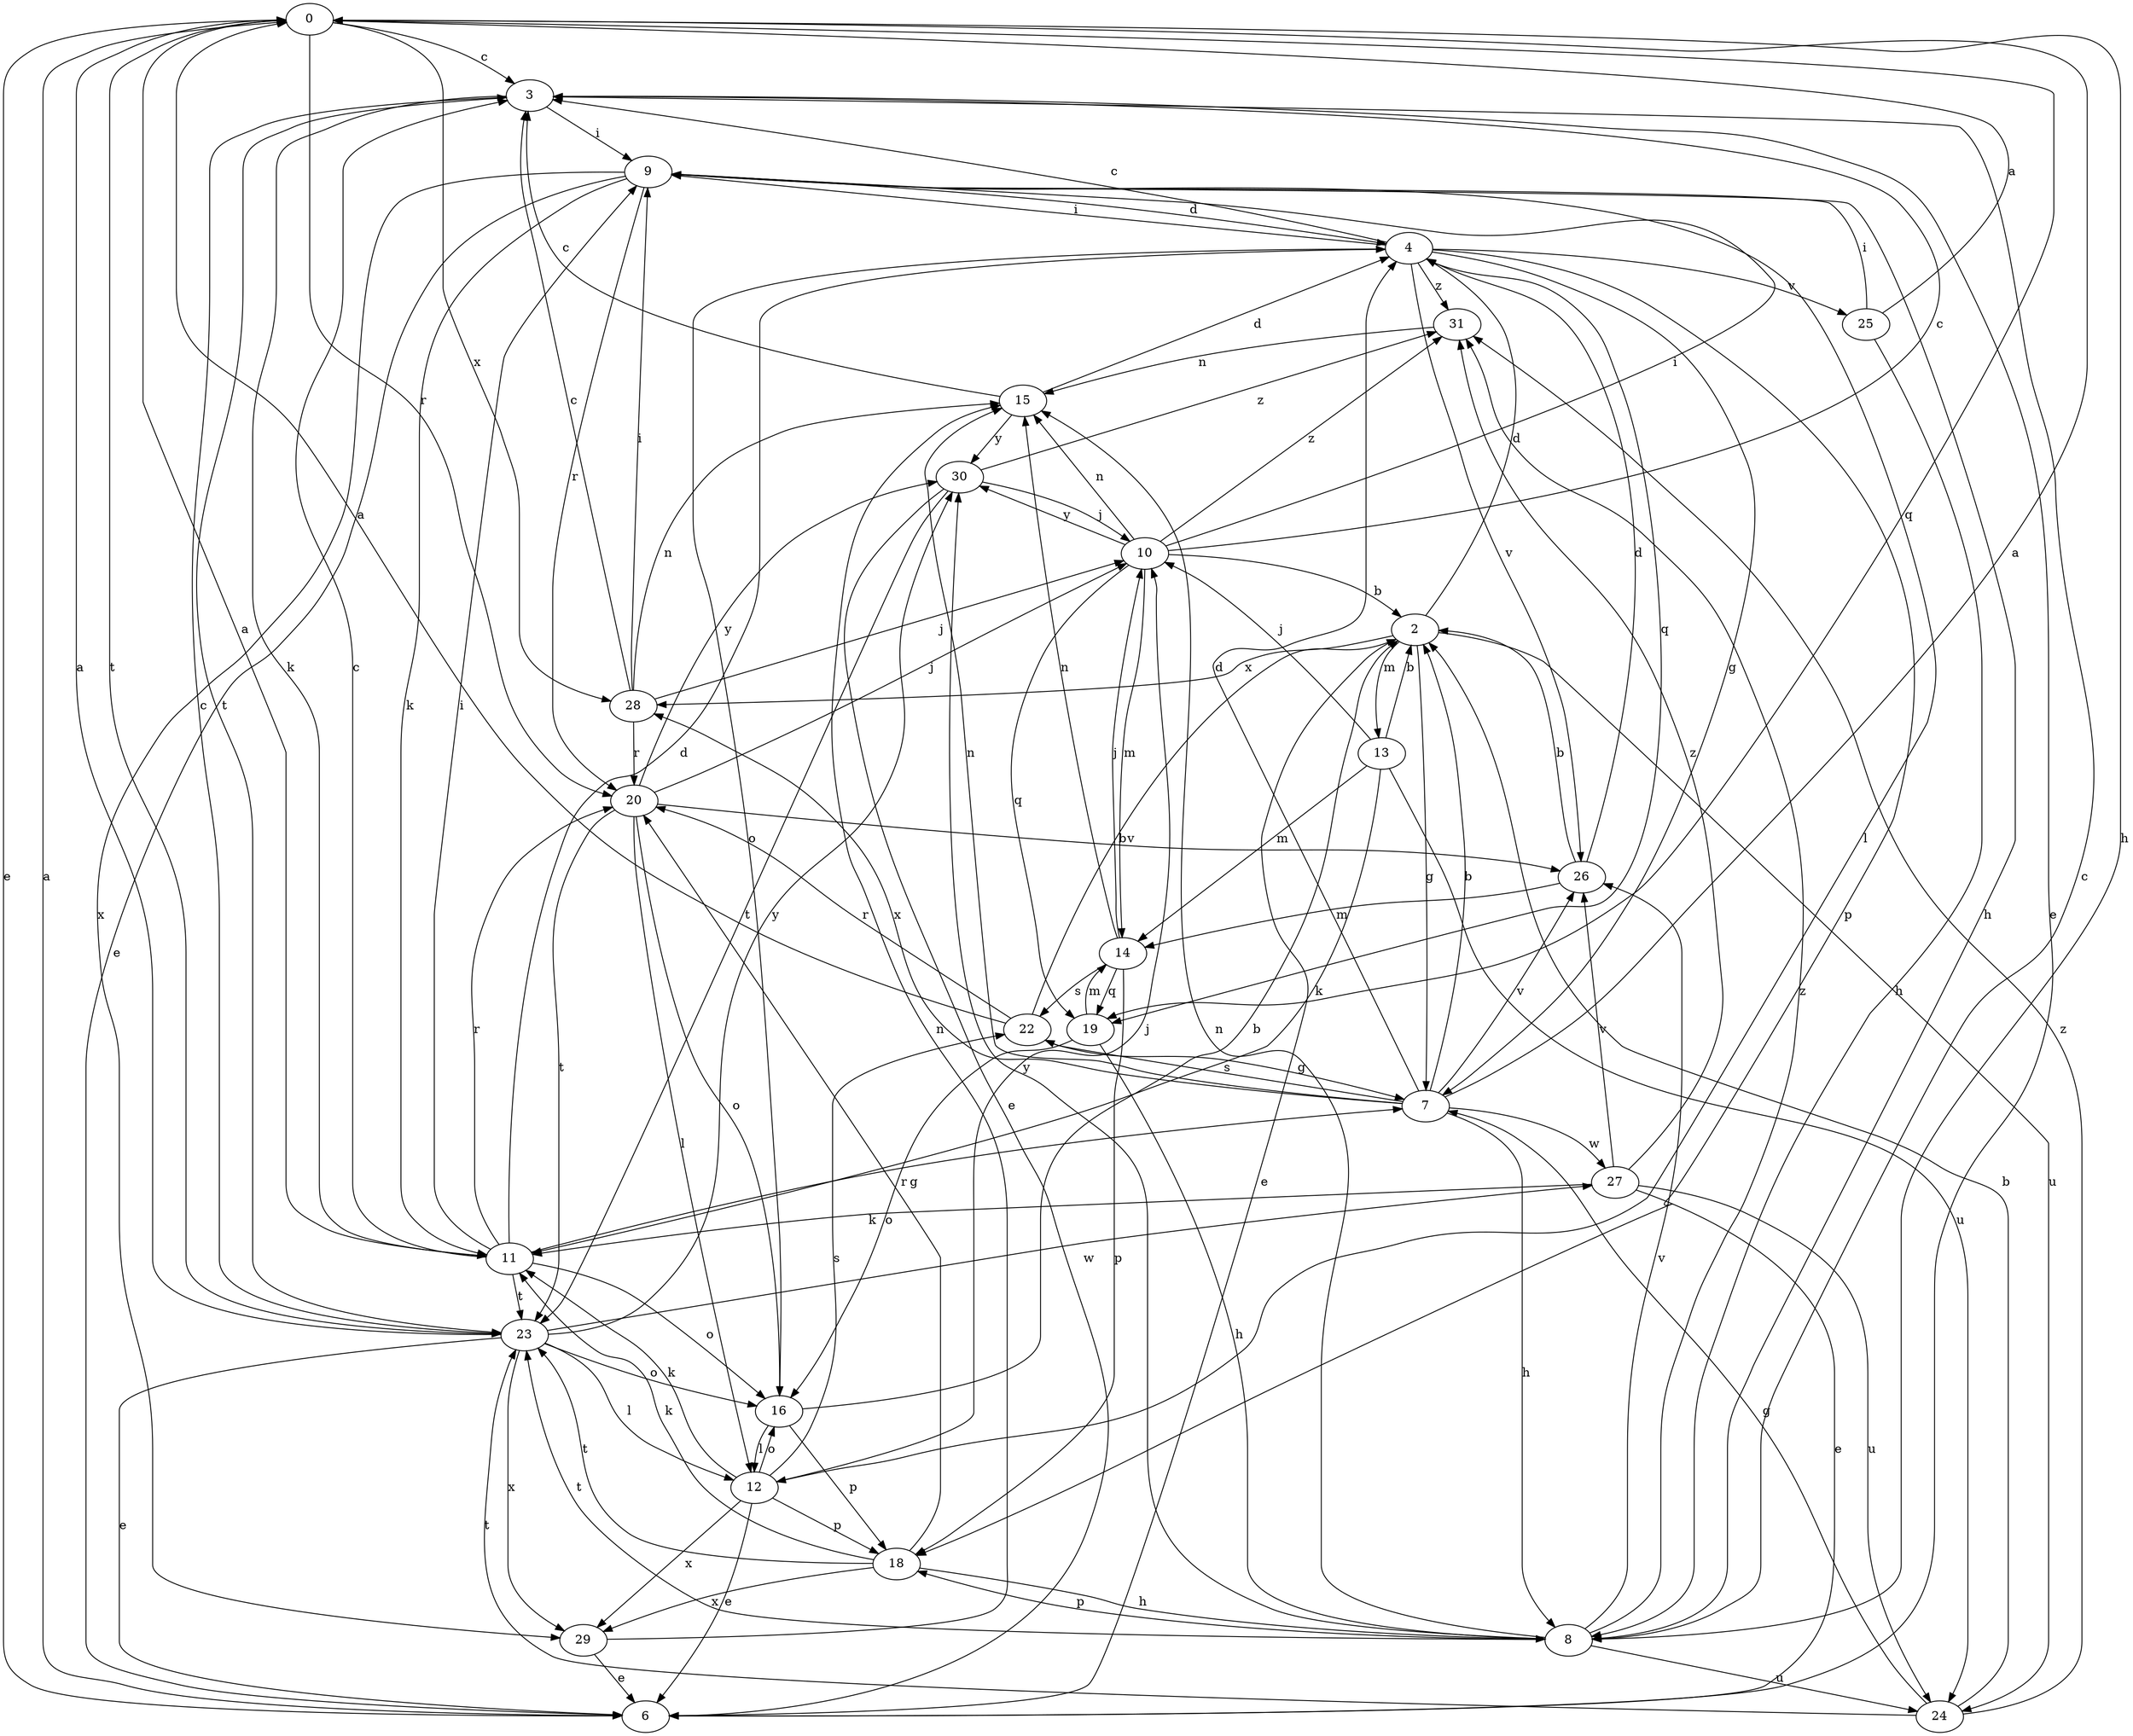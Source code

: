 strict digraph  {
0;
2;
3;
4;
6;
7;
8;
9;
10;
11;
12;
13;
14;
15;
16;
18;
19;
20;
22;
23;
24;
25;
26;
27;
28;
29;
30;
31;
0 -> 3  [label=c];
0 -> 6  [label=e];
0 -> 8  [label=h];
0 -> 19  [label=q];
0 -> 20  [label=r];
0 -> 23  [label=t];
0 -> 28  [label=x];
2 -> 4  [label=d];
2 -> 6  [label=e];
2 -> 7  [label=g];
2 -> 13  [label=m];
2 -> 24  [label=u];
2 -> 28  [label=x];
3 -> 6  [label=e];
3 -> 9  [label=i];
3 -> 11  [label=k];
3 -> 23  [label=t];
4 -> 3  [label=c];
4 -> 7  [label=g];
4 -> 9  [label=i];
4 -> 16  [label=o];
4 -> 18  [label=p];
4 -> 19  [label=q];
4 -> 25  [label=v];
4 -> 26  [label=v];
4 -> 31  [label=z];
6 -> 0  [label=a];
7 -> 0  [label=a];
7 -> 2  [label=b];
7 -> 4  [label=d];
7 -> 8  [label=h];
7 -> 15  [label=n];
7 -> 22  [label=s];
7 -> 26  [label=v];
7 -> 27  [label=w];
7 -> 28  [label=x];
8 -> 3  [label=c];
8 -> 15  [label=n];
8 -> 18  [label=p];
8 -> 23  [label=t];
8 -> 24  [label=u];
8 -> 26  [label=v];
8 -> 30  [label=y];
8 -> 31  [label=z];
9 -> 4  [label=d];
9 -> 6  [label=e];
9 -> 8  [label=h];
9 -> 11  [label=k];
9 -> 12  [label=l];
9 -> 20  [label=r];
9 -> 29  [label=x];
10 -> 2  [label=b];
10 -> 3  [label=c];
10 -> 9  [label=i];
10 -> 14  [label=m];
10 -> 15  [label=n];
10 -> 19  [label=q];
10 -> 30  [label=y];
10 -> 31  [label=z];
11 -> 0  [label=a];
11 -> 3  [label=c];
11 -> 4  [label=d];
11 -> 7  [label=g];
11 -> 9  [label=i];
11 -> 16  [label=o];
11 -> 20  [label=r];
11 -> 23  [label=t];
12 -> 6  [label=e];
12 -> 10  [label=j];
12 -> 11  [label=k];
12 -> 16  [label=o];
12 -> 18  [label=p];
12 -> 22  [label=s];
12 -> 29  [label=x];
13 -> 2  [label=b];
13 -> 10  [label=j];
13 -> 11  [label=k];
13 -> 14  [label=m];
13 -> 24  [label=u];
14 -> 10  [label=j];
14 -> 15  [label=n];
14 -> 18  [label=p];
14 -> 19  [label=q];
14 -> 22  [label=s];
15 -> 3  [label=c];
15 -> 4  [label=d];
15 -> 30  [label=y];
16 -> 2  [label=b];
16 -> 12  [label=l];
16 -> 18  [label=p];
18 -> 8  [label=h];
18 -> 11  [label=k];
18 -> 20  [label=r];
18 -> 23  [label=t];
18 -> 29  [label=x];
19 -> 8  [label=h];
19 -> 14  [label=m];
19 -> 16  [label=o];
20 -> 10  [label=j];
20 -> 12  [label=l];
20 -> 16  [label=o];
20 -> 23  [label=t];
20 -> 26  [label=v];
20 -> 30  [label=y];
22 -> 0  [label=a];
22 -> 2  [label=b];
22 -> 7  [label=g];
22 -> 20  [label=r];
23 -> 0  [label=a];
23 -> 3  [label=c];
23 -> 6  [label=e];
23 -> 12  [label=l];
23 -> 16  [label=o];
23 -> 27  [label=w];
23 -> 29  [label=x];
23 -> 30  [label=y];
24 -> 2  [label=b];
24 -> 7  [label=g];
24 -> 23  [label=t];
24 -> 31  [label=z];
25 -> 0  [label=a];
25 -> 8  [label=h];
25 -> 9  [label=i];
26 -> 2  [label=b];
26 -> 4  [label=d];
26 -> 14  [label=m];
27 -> 6  [label=e];
27 -> 11  [label=k];
27 -> 24  [label=u];
27 -> 26  [label=v];
27 -> 31  [label=z];
28 -> 3  [label=c];
28 -> 9  [label=i];
28 -> 10  [label=j];
28 -> 15  [label=n];
28 -> 20  [label=r];
29 -> 6  [label=e];
29 -> 15  [label=n];
30 -> 6  [label=e];
30 -> 10  [label=j];
30 -> 23  [label=t];
30 -> 31  [label=z];
31 -> 15  [label=n];
}
